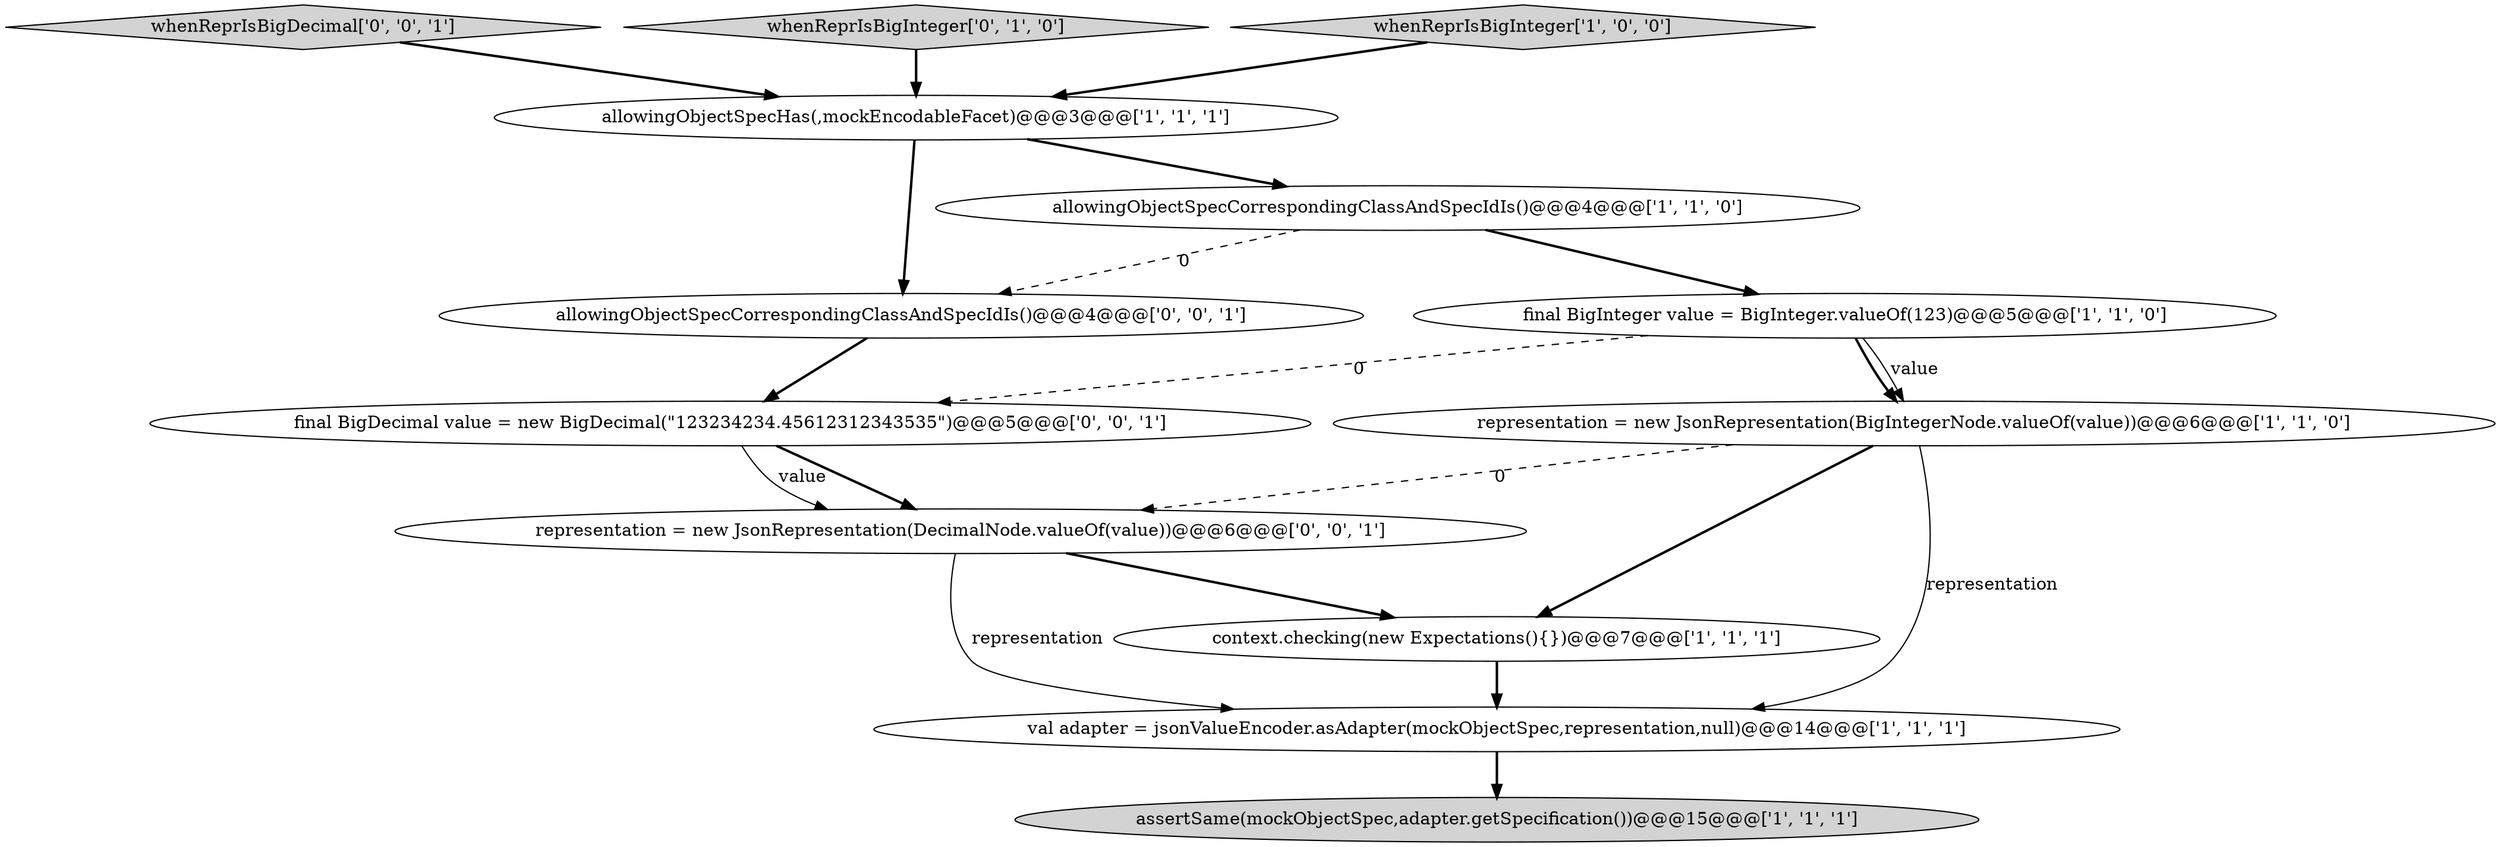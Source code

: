 digraph {
9 [style = filled, label = "allowingObjectSpecCorrespondingClassAndSpecIdIs()@@@4@@@['0', '0', '1']", fillcolor = white, shape = ellipse image = "AAA0AAABBB3BBB"];
10 [style = filled, label = "whenReprIsBigDecimal['0', '0', '1']", fillcolor = lightgray, shape = diamond image = "AAA0AAABBB3BBB"];
12 [style = filled, label = "representation = new JsonRepresentation(DecimalNode.valueOf(value))@@@6@@@['0', '0', '1']", fillcolor = white, shape = ellipse image = "AAA0AAABBB3BBB"];
6 [style = filled, label = "allowingObjectSpecHas(,mockEncodableFacet)@@@3@@@['1', '1', '1']", fillcolor = white, shape = ellipse image = "AAA0AAABBB1BBB"];
7 [style = filled, label = "context.checking(new Expectations(){})@@@7@@@['1', '1', '1']", fillcolor = white, shape = ellipse image = "AAA0AAABBB1BBB"];
0 [style = filled, label = "final BigInteger value = BigInteger.valueOf(123)@@@5@@@['1', '1', '0']", fillcolor = white, shape = ellipse image = "AAA0AAABBB1BBB"];
1 [style = filled, label = "val adapter = jsonValueEncoder.asAdapter(mockObjectSpec,representation,null)@@@14@@@['1', '1', '1']", fillcolor = white, shape = ellipse image = "AAA0AAABBB1BBB"];
4 [style = filled, label = "representation = new JsonRepresentation(BigIntegerNode.valueOf(value))@@@6@@@['1', '1', '0']", fillcolor = white, shape = ellipse image = "AAA0AAABBB1BBB"];
8 [style = filled, label = "whenReprIsBigInteger['0', '1', '0']", fillcolor = lightgray, shape = diamond image = "AAA0AAABBB2BBB"];
5 [style = filled, label = "whenReprIsBigInteger['1', '0', '0']", fillcolor = lightgray, shape = diamond image = "AAA0AAABBB1BBB"];
11 [style = filled, label = "final BigDecimal value = new BigDecimal(\"123234234.45612312343535\")@@@5@@@['0', '0', '1']", fillcolor = white, shape = ellipse image = "AAA0AAABBB3BBB"];
3 [style = filled, label = "assertSame(mockObjectSpec,adapter.getSpecification())@@@15@@@['1', '1', '1']", fillcolor = lightgray, shape = ellipse image = "AAA0AAABBB1BBB"];
2 [style = filled, label = "allowingObjectSpecCorrespondingClassAndSpecIdIs()@@@4@@@['1', '1', '0']", fillcolor = white, shape = ellipse image = "AAA0AAABBB1BBB"];
1->3 [style = bold, label=""];
2->0 [style = bold, label=""];
8->6 [style = bold, label=""];
7->1 [style = bold, label=""];
11->12 [style = bold, label=""];
11->12 [style = solid, label="value"];
5->6 [style = bold, label=""];
6->9 [style = bold, label=""];
9->11 [style = bold, label=""];
0->11 [style = dashed, label="0"];
0->4 [style = bold, label=""];
2->9 [style = dashed, label="0"];
4->1 [style = solid, label="representation"];
10->6 [style = bold, label=""];
12->7 [style = bold, label=""];
4->7 [style = bold, label=""];
0->4 [style = solid, label="value"];
4->12 [style = dashed, label="0"];
6->2 [style = bold, label=""];
12->1 [style = solid, label="representation"];
}
